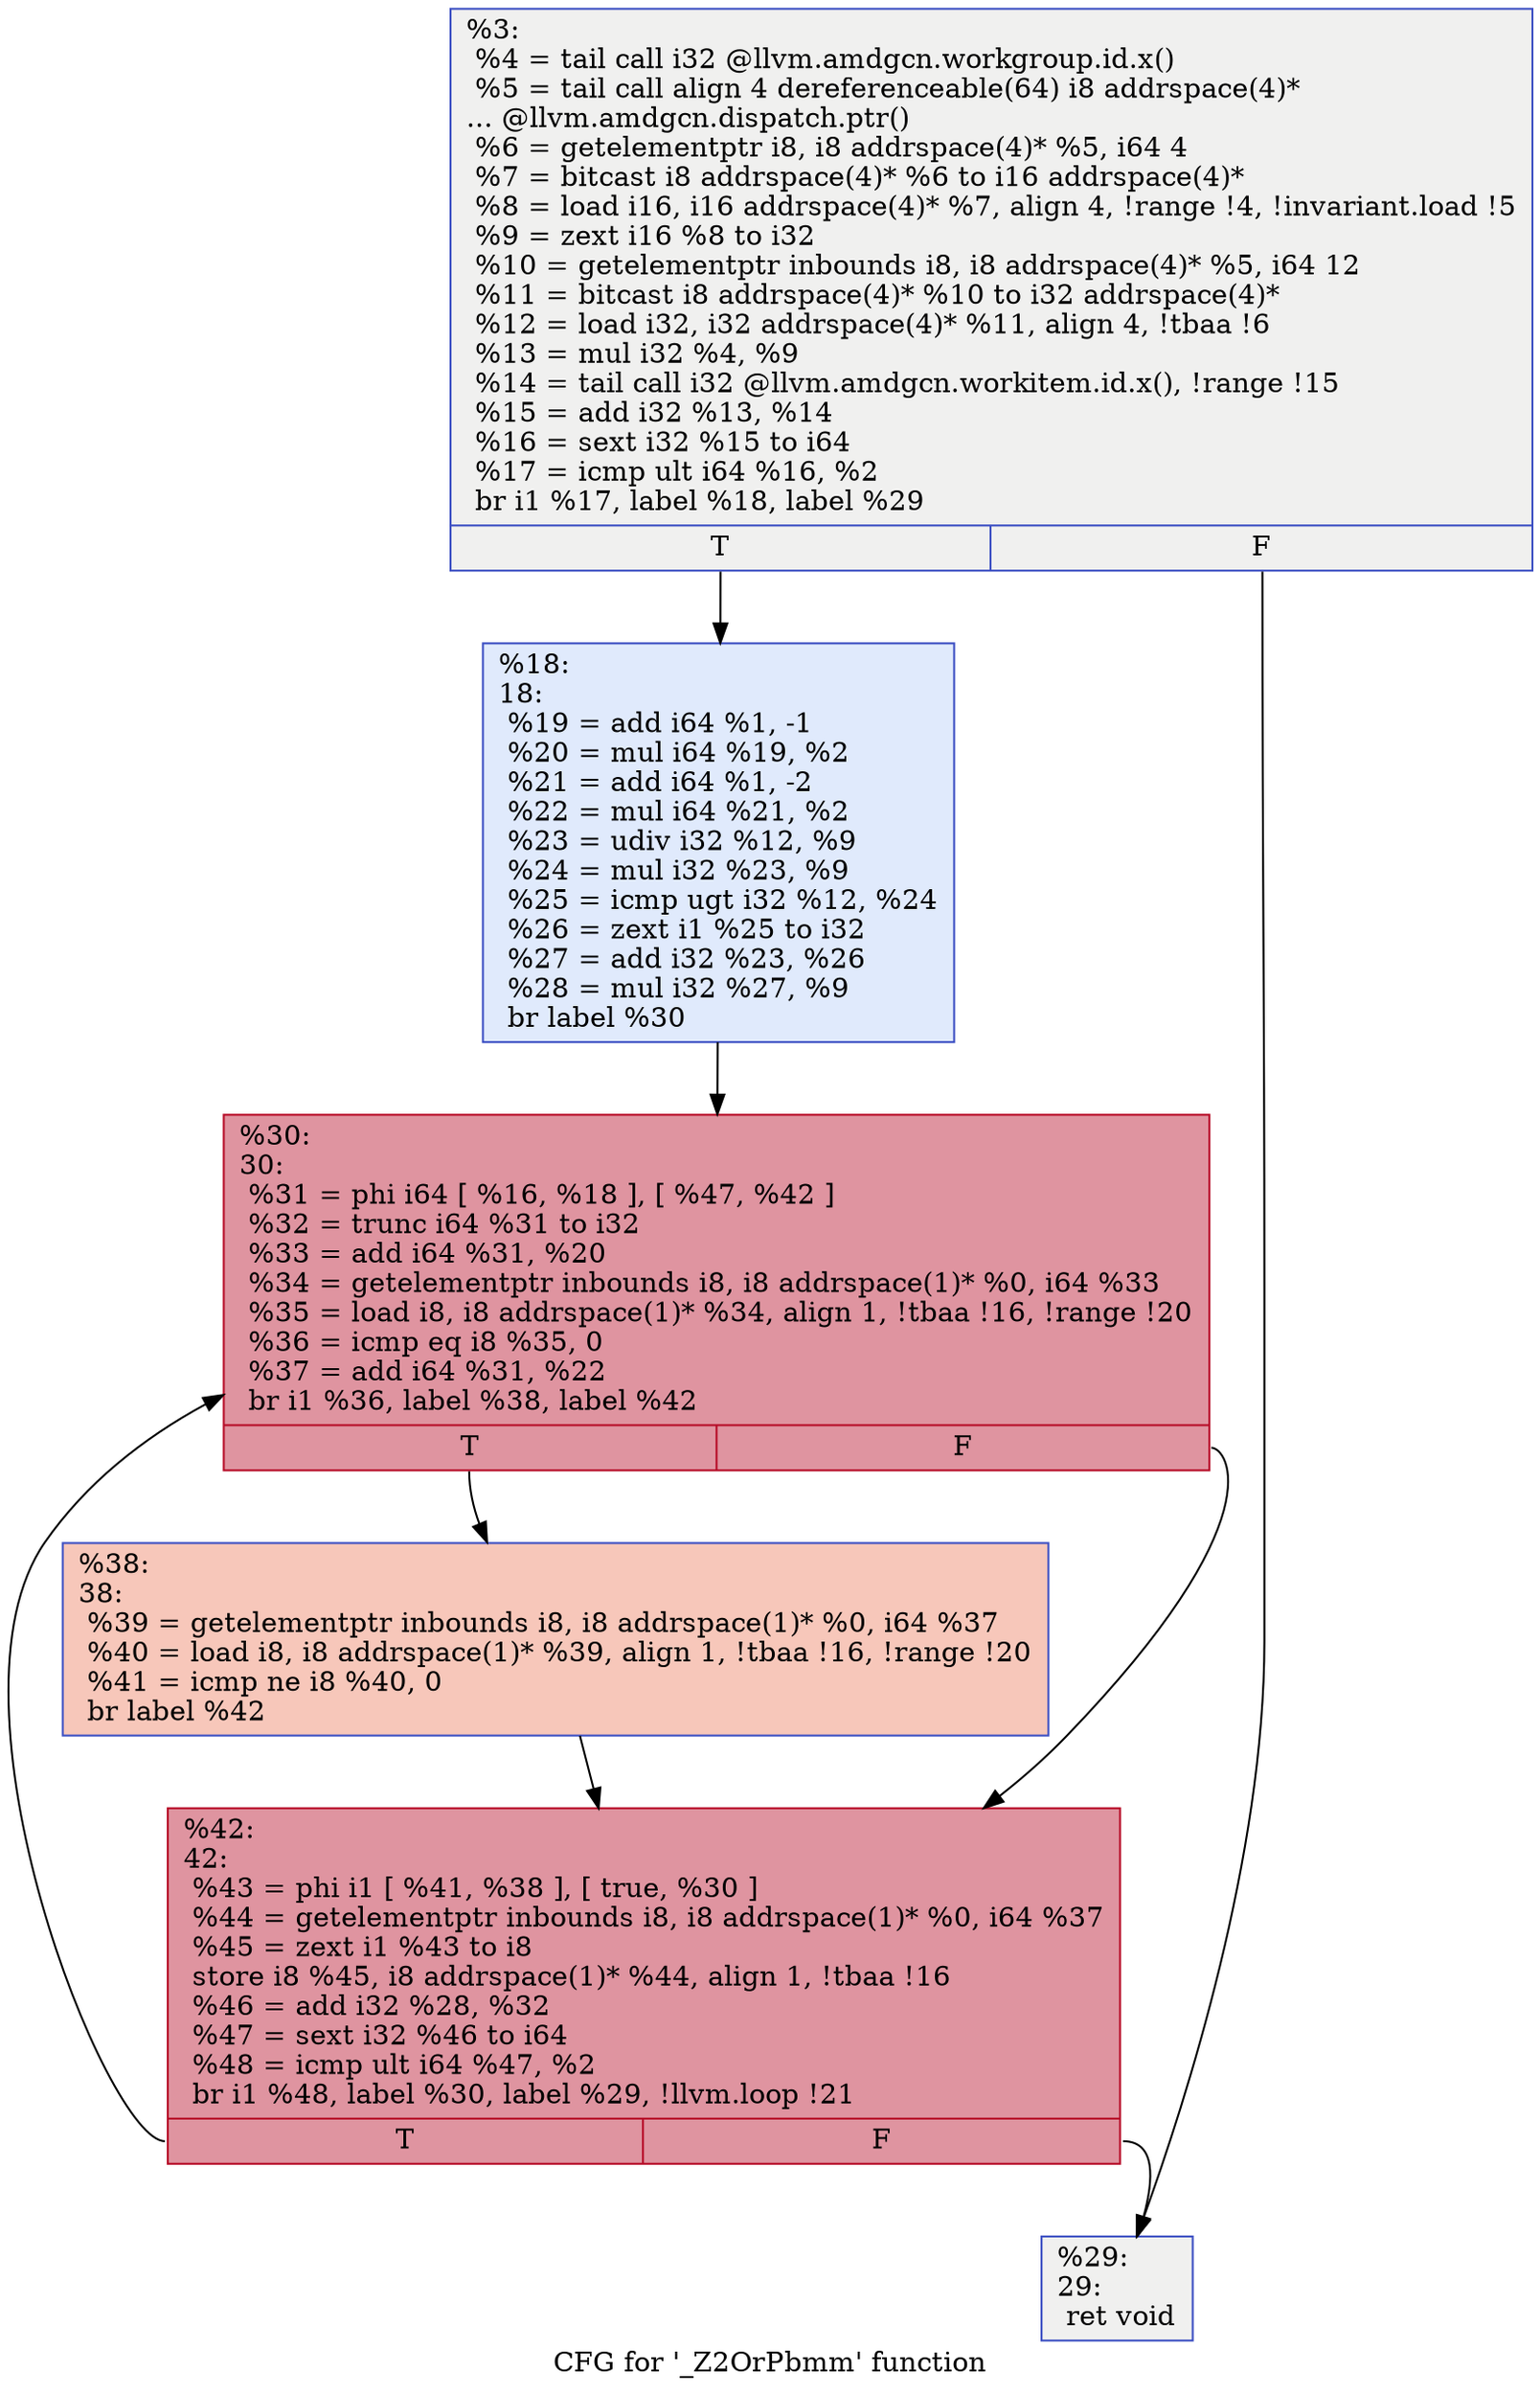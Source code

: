 digraph "CFG for '_Z2OrPbmm' function" {
	label="CFG for '_Z2OrPbmm' function";

	Node0x4ec15a0 [shape=record,color="#3d50c3ff", style=filled, fillcolor="#dedcdb70",label="{%3:\l  %4 = tail call i32 @llvm.amdgcn.workgroup.id.x()\l  %5 = tail call align 4 dereferenceable(64) i8 addrspace(4)*\l... @llvm.amdgcn.dispatch.ptr()\l  %6 = getelementptr i8, i8 addrspace(4)* %5, i64 4\l  %7 = bitcast i8 addrspace(4)* %6 to i16 addrspace(4)*\l  %8 = load i16, i16 addrspace(4)* %7, align 4, !range !4, !invariant.load !5\l  %9 = zext i16 %8 to i32\l  %10 = getelementptr inbounds i8, i8 addrspace(4)* %5, i64 12\l  %11 = bitcast i8 addrspace(4)* %10 to i32 addrspace(4)*\l  %12 = load i32, i32 addrspace(4)* %11, align 4, !tbaa !6\l  %13 = mul i32 %4, %9\l  %14 = tail call i32 @llvm.amdgcn.workitem.id.x(), !range !15\l  %15 = add i32 %13, %14\l  %16 = sext i32 %15 to i64\l  %17 = icmp ult i64 %16, %2\l  br i1 %17, label %18, label %29\l|{<s0>T|<s1>F}}"];
	Node0x4ec15a0:s0 -> Node0x4ec3890;
	Node0x4ec15a0:s1 -> Node0x4ec3920;
	Node0x4ec3890 [shape=record,color="#3d50c3ff", style=filled, fillcolor="#b9d0f970",label="{%18:\l18:                                               \l  %19 = add i64 %1, -1\l  %20 = mul i64 %19, %2\l  %21 = add i64 %1, -2\l  %22 = mul i64 %21, %2\l  %23 = udiv i32 %12, %9\l  %24 = mul i32 %23, %9\l  %25 = icmp ugt i32 %12, %24\l  %26 = zext i1 %25 to i32\l  %27 = add i32 %23, %26\l  %28 = mul i32 %27, %9\l  br label %30\l}"];
	Node0x4ec3890 -> Node0x4ec4010;
	Node0x4ec3920 [shape=record,color="#3d50c3ff", style=filled, fillcolor="#dedcdb70",label="{%29:\l29:                                               \l  ret void\l}"];
	Node0x4ec4010 [shape=record,color="#b70d28ff", style=filled, fillcolor="#b70d2870",label="{%30:\l30:                                               \l  %31 = phi i64 [ %16, %18 ], [ %47, %42 ]\l  %32 = trunc i64 %31 to i32\l  %33 = add i64 %31, %20\l  %34 = getelementptr inbounds i8, i8 addrspace(1)* %0, i64 %33\l  %35 = load i8, i8 addrspace(1)* %34, align 1, !tbaa !16, !range !20\l  %36 = icmp eq i8 %35, 0\l  %37 = add i64 %31, %22\l  br i1 %36, label %38, label %42\l|{<s0>T|<s1>F}}"];
	Node0x4ec4010:s0 -> Node0x4ec4980;
	Node0x4ec4010:s1 -> Node0x4ec4150;
	Node0x4ec4980 [shape=record,color="#3d50c3ff", style=filled, fillcolor="#ec7f6370",label="{%38:\l38:                                               \l  %39 = getelementptr inbounds i8, i8 addrspace(1)* %0, i64 %37\l  %40 = load i8, i8 addrspace(1)* %39, align 1, !tbaa !16, !range !20\l  %41 = icmp ne i8 %40, 0\l  br label %42\l}"];
	Node0x4ec4980 -> Node0x4ec4150;
	Node0x4ec4150 [shape=record,color="#b70d28ff", style=filled, fillcolor="#b70d2870",label="{%42:\l42:                                               \l  %43 = phi i1 [ %41, %38 ], [ true, %30 ]\l  %44 = getelementptr inbounds i8, i8 addrspace(1)* %0, i64 %37\l  %45 = zext i1 %43 to i8\l  store i8 %45, i8 addrspace(1)* %44, align 1, !tbaa !16\l  %46 = add i32 %28, %32\l  %47 = sext i32 %46 to i64\l  %48 = icmp ult i64 %47, %2\l  br i1 %48, label %30, label %29, !llvm.loop !21\l|{<s0>T|<s1>F}}"];
	Node0x4ec4150:s0 -> Node0x4ec4010;
	Node0x4ec4150:s1 -> Node0x4ec3920;
}
